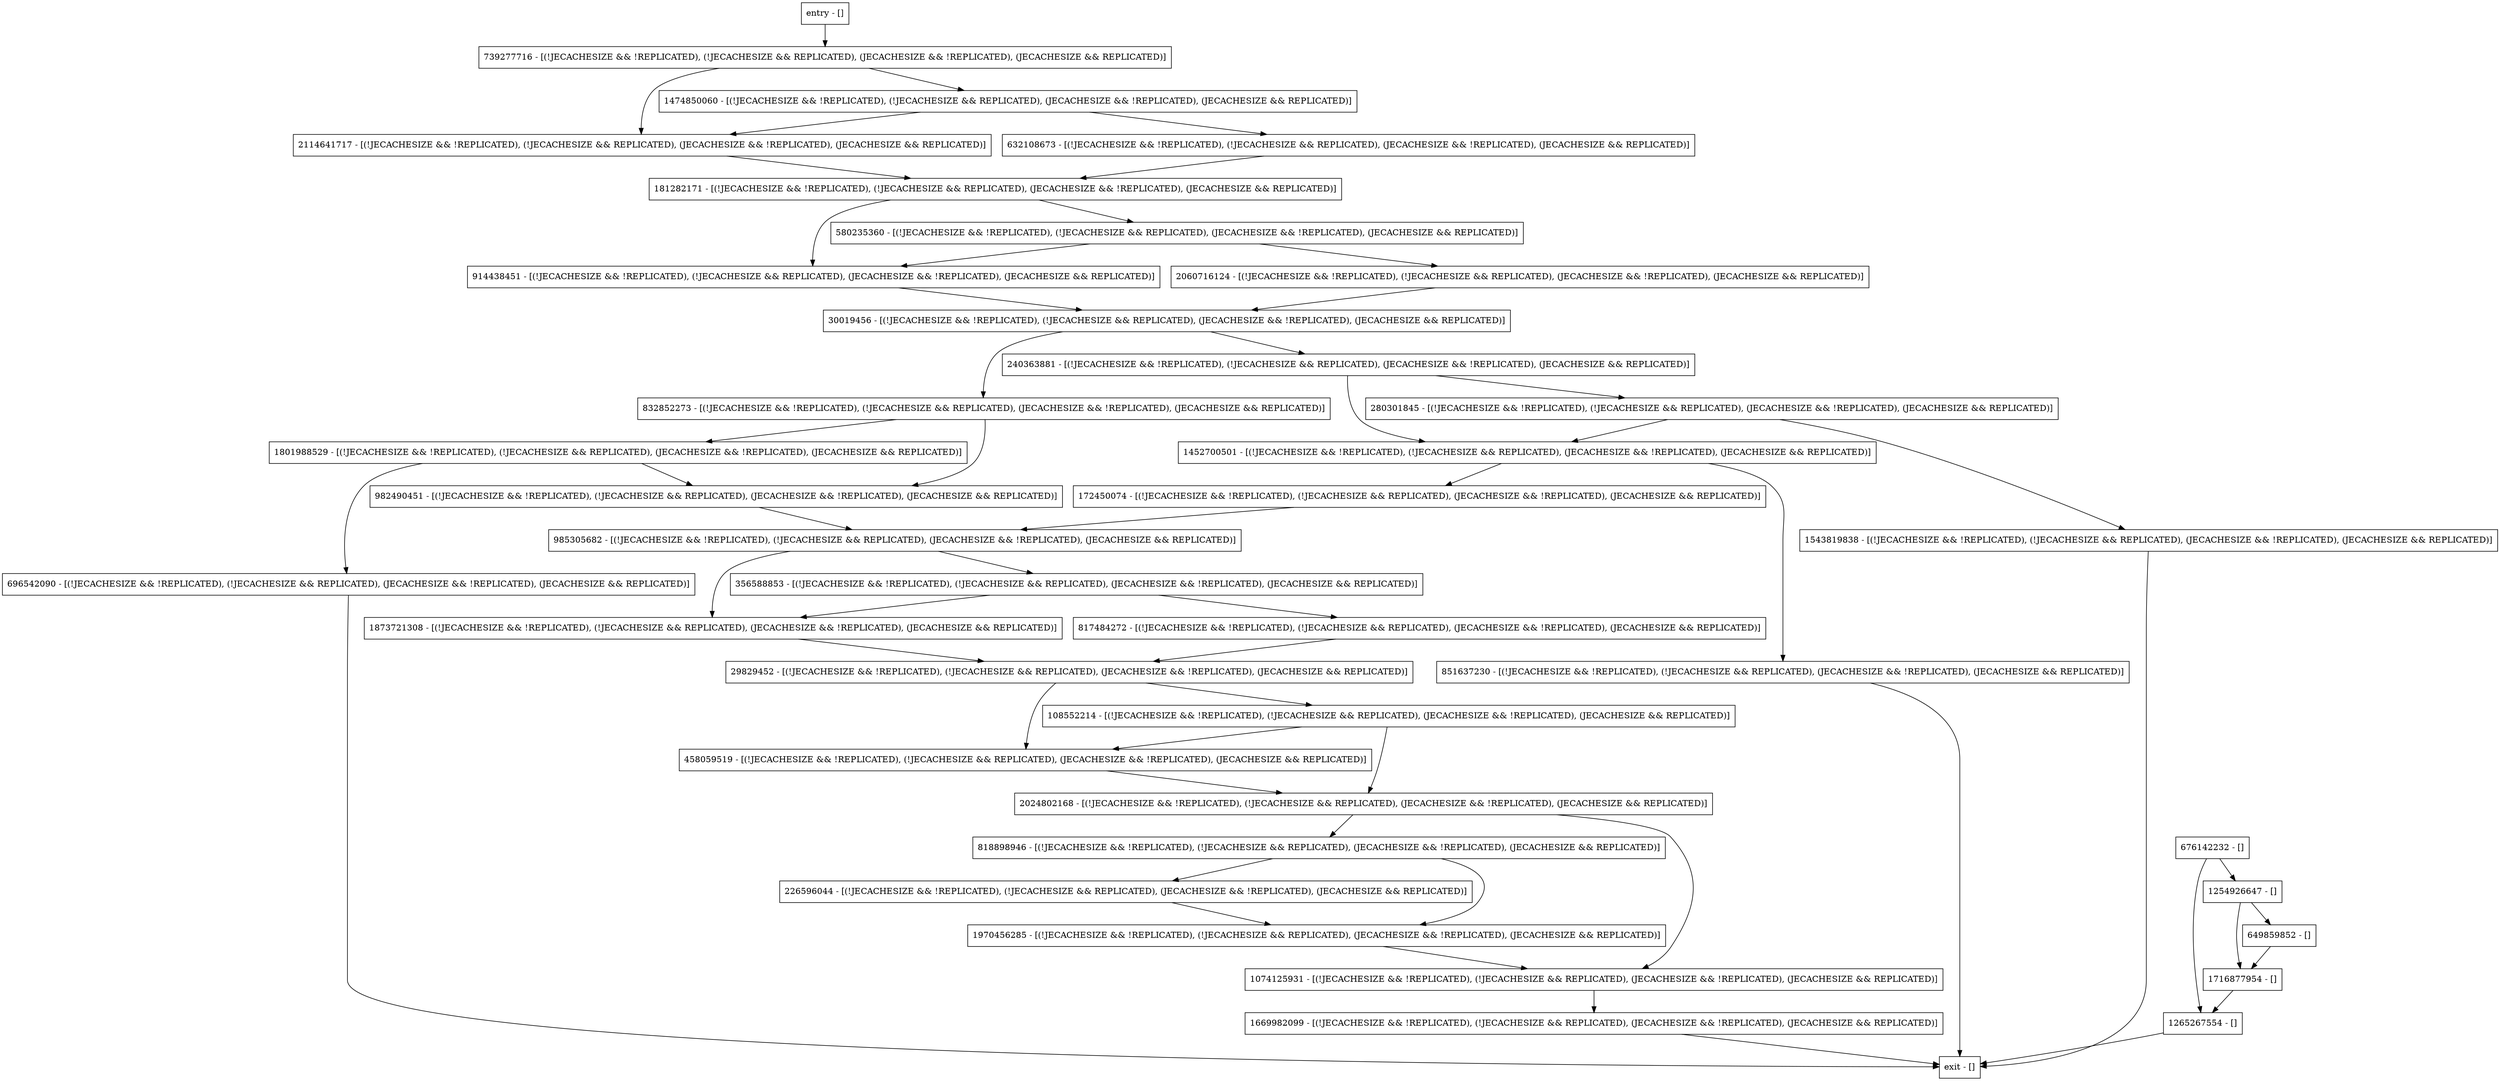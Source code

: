 digraph setupDatabase {
node [shape=record];
696542090 [label="696542090 - [(!JECACHESIZE && !REPLICATED), (!JECACHESIZE && REPLICATED), (JECACHESIZE && !REPLICATED), (JECACHESIZE && REPLICATED)]"];
226596044 [label="226596044 - [(!JECACHESIZE && !REPLICATED), (!JECACHESIZE && REPLICATED), (JECACHESIZE && !REPLICATED), (JECACHESIZE && REPLICATED)]"];
985305682 [label="985305682 - [(!JECACHESIZE && !REPLICATED), (!JECACHESIZE && REPLICATED), (JECACHESIZE && !REPLICATED), (JECACHESIZE && REPLICATED)]"];
2114641717 [label="2114641717 - [(!JECACHESIZE && !REPLICATED), (!JECACHESIZE && REPLICATED), (JECACHESIZE && !REPLICATED), (JECACHESIZE && REPLICATED)]"];
172450074 [label="172450074 - [(!JECACHESIZE && !REPLICATED), (!JECACHESIZE && REPLICATED), (JECACHESIZE && !REPLICATED), (JECACHESIZE && REPLICATED)]"];
817484272 [label="817484272 - [(!JECACHESIZE && !REPLICATED), (!JECACHESIZE && REPLICATED), (JECACHESIZE && !REPLICATED), (JECACHESIZE && REPLICATED)]"];
914438451 [label="914438451 - [(!JECACHESIZE && !REPLICATED), (!JECACHESIZE && REPLICATED), (JECACHESIZE && !REPLICATED), (JECACHESIZE && REPLICATED)]"];
1801988529 [label="1801988529 - [(!JECACHESIZE && !REPLICATED), (!JECACHESIZE && REPLICATED), (JECACHESIZE && !REPLICATED), (JECACHESIZE && REPLICATED)]"];
2024802168 [label="2024802168 - [(!JECACHESIZE && !REPLICATED), (!JECACHESIZE && REPLICATED), (JECACHESIZE && !REPLICATED), (JECACHESIZE && REPLICATED)]"];
632108673 [label="632108673 - [(!JECACHESIZE && !REPLICATED), (!JECACHESIZE && REPLICATED), (JECACHESIZE && !REPLICATED), (JECACHESIZE && REPLICATED)]"];
1543819838 [label="1543819838 - [(!JECACHESIZE && !REPLICATED), (!JECACHESIZE && REPLICATED), (JECACHESIZE && !REPLICATED), (JECACHESIZE && REPLICATED)]"];
29829452 [label="29829452 - [(!JECACHESIZE && !REPLICATED), (!JECACHESIZE && REPLICATED), (JECACHESIZE && !REPLICATED), (JECACHESIZE && REPLICATED)]"];
1669982099 [label="1669982099 - [(!JECACHESIZE && !REPLICATED), (!JECACHESIZE && REPLICATED), (JECACHESIZE && !REPLICATED), (JECACHESIZE && REPLICATED)]"];
580235360 [label="580235360 - [(!JECACHESIZE && !REPLICATED), (!JECACHESIZE && REPLICATED), (JECACHESIZE && !REPLICATED), (JECACHESIZE && REPLICATED)]"];
1716877954 [label="1716877954 - []"];
818898946 [label="818898946 - [(!JECACHESIZE && !REPLICATED), (!JECACHESIZE && REPLICATED), (JECACHESIZE && !REPLICATED), (JECACHESIZE && REPLICATED)]"];
1265267554 [label="1265267554 - []"];
1474850060 [label="1474850060 - [(!JECACHESIZE && !REPLICATED), (!JECACHESIZE && REPLICATED), (JECACHESIZE && !REPLICATED), (JECACHESIZE && REPLICATED)]"];
108552214 [label="108552214 - [(!JECACHESIZE && !REPLICATED), (!JECACHESIZE && REPLICATED), (JECACHESIZE && !REPLICATED), (JECACHESIZE && REPLICATED)]"];
1074125931 [label="1074125931 - [(!JECACHESIZE && !REPLICATED), (!JECACHESIZE && REPLICATED), (JECACHESIZE && !REPLICATED), (JECACHESIZE && REPLICATED)]"];
739277716 [label="739277716 - [(!JECACHESIZE && !REPLICATED), (!JECACHESIZE && REPLICATED), (JECACHESIZE && !REPLICATED), (JECACHESIZE && REPLICATED)]"];
181282171 [label="181282171 - [(!JECACHESIZE && !REPLICATED), (!JECACHESIZE && REPLICATED), (JECACHESIZE && !REPLICATED), (JECACHESIZE && REPLICATED)]"];
280301845 [label="280301845 - [(!JECACHESIZE && !REPLICATED), (!JECACHESIZE && REPLICATED), (JECACHESIZE && !REPLICATED), (JECACHESIZE && REPLICATED)]"];
356588853 [label="356588853 - [(!JECACHESIZE && !REPLICATED), (!JECACHESIZE && REPLICATED), (JECACHESIZE && !REPLICATED), (JECACHESIZE && REPLICATED)]"];
676142232 [label="676142232 - []"];
30019456 [label="30019456 - [(!JECACHESIZE && !REPLICATED), (!JECACHESIZE && REPLICATED), (JECACHESIZE && !REPLICATED), (JECACHESIZE && REPLICATED)]"];
1970456285 [label="1970456285 - [(!JECACHESIZE && !REPLICATED), (!JECACHESIZE && REPLICATED), (JECACHESIZE && !REPLICATED), (JECACHESIZE && REPLICATED)]"];
832852273 [label="832852273 - [(!JECACHESIZE && !REPLICATED), (!JECACHESIZE && REPLICATED), (JECACHESIZE && !REPLICATED), (JECACHESIZE && REPLICATED)]"];
458059519 [label="458059519 - [(!JECACHESIZE && !REPLICATED), (!JECACHESIZE && REPLICATED), (JECACHESIZE && !REPLICATED), (JECACHESIZE && REPLICATED)]"];
1254926647 [label="1254926647 - []"];
649859852 [label="649859852 - []"];
entry [label="entry - []"];
exit [label="exit - []"];
240363881 [label="240363881 - [(!JECACHESIZE && !REPLICATED), (!JECACHESIZE && REPLICATED), (JECACHESIZE && !REPLICATED), (JECACHESIZE && REPLICATED)]"];
2060716124 [label="2060716124 - [(!JECACHESIZE && !REPLICATED), (!JECACHESIZE && REPLICATED), (JECACHESIZE && !REPLICATED), (JECACHESIZE && REPLICATED)]"];
982490451 [label="982490451 - [(!JECACHESIZE && !REPLICATED), (!JECACHESIZE && REPLICATED), (JECACHESIZE && !REPLICATED), (JECACHESIZE && REPLICATED)]"];
1452700501 [label="1452700501 - [(!JECACHESIZE && !REPLICATED), (!JECACHESIZE && REPLICATED), (JECACHESIZE && !REPLICATED), (JECACHESIZE && REPLICATED)]"];
851637230 [label="851637230 - [(!JECACHESIZE && !REPLICATED), (!JECACHESIZE && REPLICATED), (JECACHESIZE && !REPLICATED), (JECACHESIZE && REPLICATED)]"];
1873721308 [label="1873721308 - [(!JECACHESIZE && !REPLICATED), (!JECACHESIZE && REPLICATED), (JECACHESIZE && !REPLICATED), (JECACHESIZE && REPLICATED)]"];
entry;
exit;
696542090 -> exit;
226596044 -> 1970456285;
985305682 -> 356588853;
985305682 -> 1873721308;
2114641717 -> 181282171;
172450074 -> 985305682;
817484272 -> 29829452;
914438451 -> 30019456;
1801988529 -> 696542090;
1801988529 -> 982490451;
2024802168 -> 1074125931;
2024802168 -> 818898946;
632108673 -> 181282171;
1543819838 -> exit;
29829452 -> 108552214;
29829452 -> 458059519;
1669982099 -> exit;
580235360 -> 2060716124;
580235360 -> 914438451;
1716877954 -> 1265267554;
818898946 -> 226596044;
818898946 -> 1970456285;
1265267554 -> exit;
1474850060 -> 632108673;
1474850060 -> 2114641717;
108552214 -> 458059519;
108552214 -> 2024802168;
1074125931 -> 1669982099;
739277716 -> 2114641717;
739277716 -> 1474850060;
181282171 -> 580235360;
181282171 -> 914438451;
280301845 -> 1543819838;
280301845 -> 1452700501;
356588853 -> 817484272;
356588853 -> 1873721308;
676142232 -> 1254926647;
676142232 -> 1265267554;
30019456 -> 240363881;
30019456 -> 832852273;
1970456285 -> 1074125931;
832852273 -> 982490451;
832852273 -> 1801988529;
458059519 -> 2024802168;
1254926647 -> 649859852;
1254926647 -> 1716877954;
649859852 -> 1716877954;
entry -> 739277716;
240363881 -> 280301845;
240363881 -> 1452700501;
2060716124 -> 30019456;
982490451 -> 985305682;
1452700501 -> 172450074;
1452700501 -> 851637230;
851637230 -> exit;
1873721308 -> 29829452;
}
